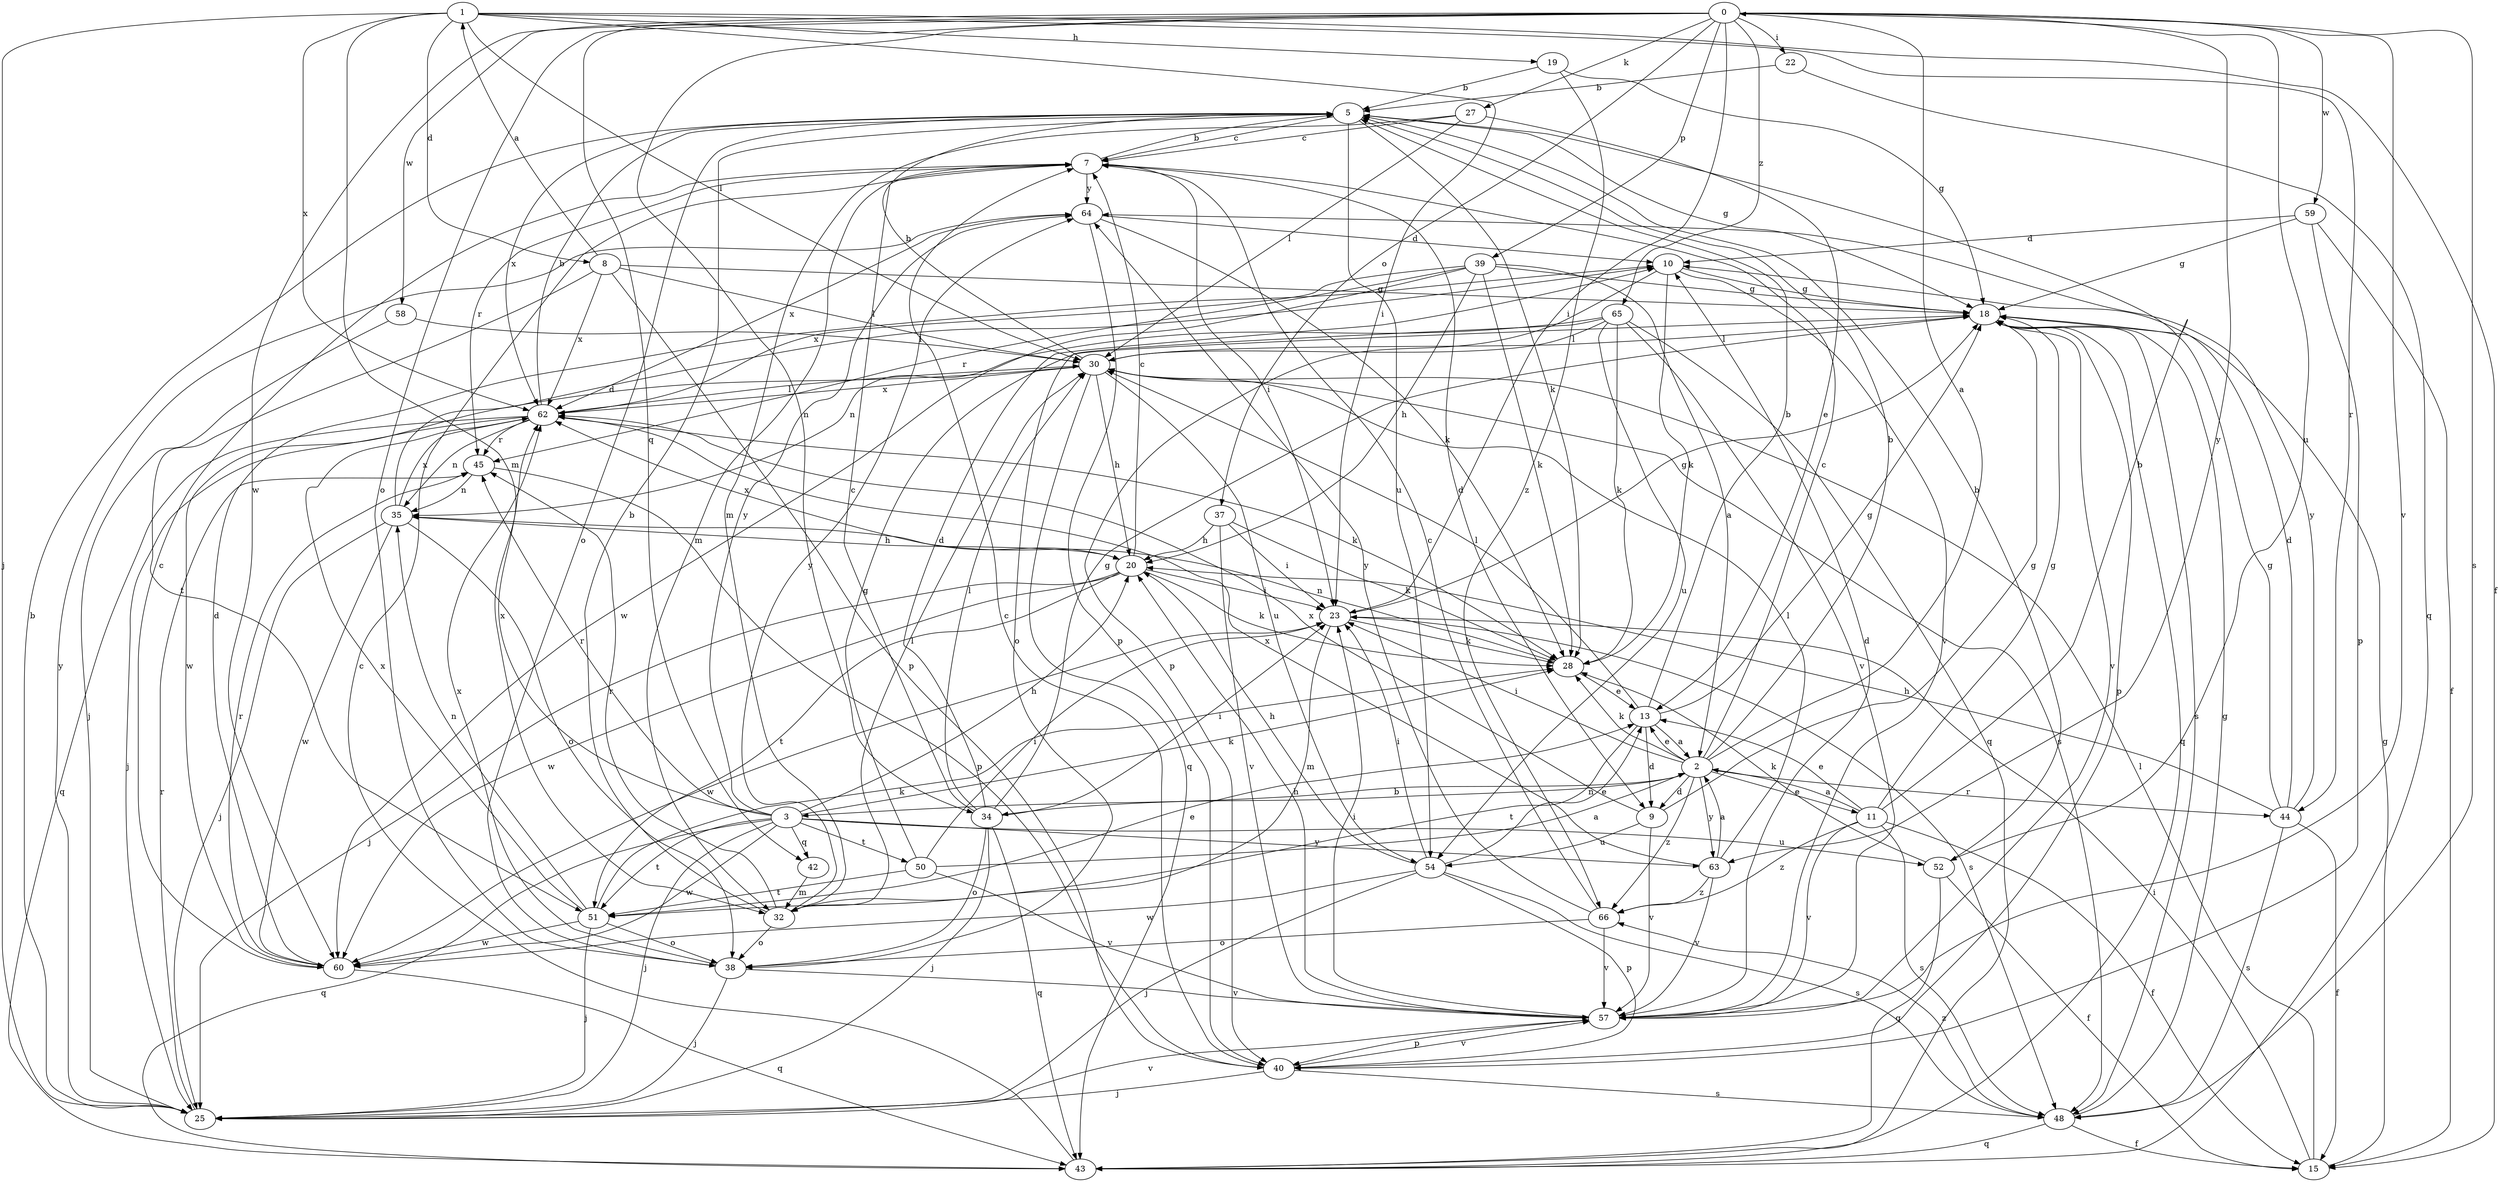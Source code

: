 strict digraph  {
0;
1;
2;
3;
5;
7;
8;
9;
10;
11;
13;
15;
18;
19;
20;
22;
23;
25;
27;
28;
30;
32;
34;
35;
37;
38;
39;
40;
42;
43;
44;
45;
48;
50;
51;
52;
54;
57;
58;
59;
60;
62;
63;
64;
65;
66;
0 -> 22  [label=i];
0 -> 23  [label=i];
0 -> 27  [label=k];
0 -> 34  [label=n];
0 -> 37  [label=o];
0 -> 38  [label=o];
0 -> 39  [label=p];
0 -> 42  [label=q];
0 -> 48  [label=s];
0 -> 52  [label=u];
0 -> 57  [label=v];
0 -> 58  [label=w];
0 -> 59  [label=w];
0 -> 60  [label=w];
0 -> 63  [label=y];
0 -> 65  [label=z];
1 -> 8  [label=d];
1 -> 15  [label=f];
1 -> 19  [label=h];
1 -> 23  [label=i];
1 -> 25  [label=j];
1 -> 30  [label=l];
1 -> 32  [label=m];
1 -> 44  [label=r];
1 -> 62  [label=x];
2 -> 0  [label=a];
2 -> 3  [label=b];
2 -> 5  [label=b];
2 -> 7  [label=c];
2 -> 9  [label=d];
2 -> 11  [label=e];
2 -> 13  [label=e];
2 -> 23  [label=i];
2 -> 28  [label=k];
2 -> 34  [label=n];
2 -> 44  [label=r];
2 -> 63  [label=y];
2 -> 66  [label=z];
3 -> 20  [label=h];
3 -> 25  [label=j];
3 -> 28  [label=k];
3 -> 42  [label=q];
3 -> 43  [label=q];
3 -> 45  [label=r];
3 -> 50  [label=t];
3 -> 51  [label=t];
3 -> 52  [label=u];
3 -> 60  [label=w];
3 -> 62  [label=x];
3 -> 63  [label=y];
3 -> 64  [label=y];
5 -> 7  [label=c];
5 -> 18  [label=g];
5 -> 28  [label=k];
5 -> 38  [label=o];
5 -> 54  [label=u];
5 -> 62  [label=x];
7 -> 5  [label=b];
7 -> 9  [label=d];
7 -> 23  [label=i];
7 -> 32  [label=m];
7 -> 45  [label=r];
7 -> 64  [label=y];
8 -> 1  [label=a];
8 -> 18  [label=g];
8 -> 30  [label=l];
8 -> 40  [label=p];
8 -> 51  [label=t];
8 -> 62  [label=x];
9 -> 18  [label=g];
9 -> 54  [label=u];
9 -> 57  [label=v];
9 -> 62  [label=x];
10 -> 18  [label=g];
10 -> 28  [label=k];
10 -> 40  [label=p];
10 -> 57  [label=v];
11 -> 2  [label=a];
11 -> 5  [label=b];
11 -> 13  [label=e];
11 -> 15  [label=f];
11 -> 18  [label=g];
11 -> 48  [label=s];
11 -> 57  [label=v];
11 -> 66  [label=z];
13 -> 2  [label=a];
13 -> 5  [label=b];
13 -> 9  [label=d];
13 -> 18  [label=g];
13 -> 30  [label=l];
13 -> 51  [label=t];
15 -> 18  [label=g];
15 -> 23  [label=i];
15 -> 30  [label=l];
18 -> 30  [label=l];
18 -> 40  [label=p];
18 -> 43  [label=q];
18 -> 48  [label=s];
18 -> 57  [label=v];
19 -> 5  [label=b];
19 -> 18  [label=g];
19 -> 66  [label=z];
20 -> 7  [label=c];
20 -> 23  [label=i];
20 -> 25  [label=j];
20 -> 28  [label=k];
20 -> 51  [label=t];
20 -> 60  [label=w];
20 -> 62  [label=x];
22 -> 5  [label=b];
22 -> 43  [label=q];
23 -> 18  [label=g];
23 -> 28  [label=k];
23 -> 32  [label=m];
23 -> 48  [label=s];
23 -> 60  [label=w];
25 -> 5  [label=b];
25 -> 45  [label=r];
25 -> 57  [label=v];
25 -> 64  [label=y];
27 -> 7  [label=c];
27 -> 13  [label=e];
27 -> 30  [label=l];
27 -> 32  [label=m];
28 -> 13  [label=e];
28 -> 35  [label=n];
30 -> 5  [label=b];
30 -> 20  [label=h];
30 -> 43  [label=q];
30 -> 48  [label=s];
30 -> 54  [label=u];
30 -> 60  [label=w];
30 -> 62  [label=x];
32 -> 5  [label=b];
32 -> 30  [label=l];
32 -> 38  [label=o];
32 -> 45  [label=r];
32 -> 64  [label=y];
34 -> 7  [label=c];
34 -> 10  [label=d];
34 -> 18  [label=g];
34 -> 23  [label=i];
34 -> 25  [label=j];
34 -> 30  [label=l];
34 -> 38  [label=o];
34 -> 43  [label=q];
35 -> 10  [label=d];
35 -> 20  [label=h];
35 -> 25  [label=j];
35 -> 38  [label=o];
35 -> 60  [label=w];
35 -> 62  [label=x];
37 -> 20  [label=h];
37 -> 23  [label=i];
37 -> 28  [label=k];
37 -> 57  [label=v];
38 -> 25  [label=j];
38 -> 57  [label=v];
38 -> 62  [label=x];
39 -> 2  [label=a];
39 -> 18  [label=g];
39 -> 20  [label=h];
39 -> 28  [label=k];
39 -> 45  [label=r];
39 -> 60  [label=w];
39 -> 62  [label=x];
40 -> 7  [label=c];
40 -> 25  [label=j];
40 -> 48  [label=s];
40 -> 57  [label=v];
42 -> 32  [label=m];
43 -> 7  [label=c];
44 -> 10  [label=d];
44 -> 15  [label=f];
44 -> 18  [label=g];
44 -> 20  [label=h];
44 -> 48  [label=s];
44 -> 64  [label=y];
45 -> 35  [label=n];
45 -> 40  [label=p];
48 -> 15  [label=f];
48 -> 18  [label=g];
48 -> 43  [label=q];
48 -> 66  [label=z];
50 -> 2  [label=a];
50 -> 18  [label=g];
50 -> 23  [label=i];
50 -> 51  [label=t];
50 -> 57  [label=v];
51 -> 13  [label=e];
51 -> 25  [label=j];
51 -> 28  [label=k];
51 -> 35  [label=n];
51 -> 38  [label=o];
51 -> 60  [label=w];
51 -> 62  [label=x];
52 -> 5  [label=b];
52 -> 15  [label=f];
52 -> 28  [label=k];
52 -> 43  [label=q];
54 -> 13  [label=e];
54 -> 20  [label=h];
54 -> 23  [label=i];
54 -> 25  [label=j];
54 -> 40  [label=p];
54 -> 48  [label=s];
54 -> 60  [label=w];
57 -> 10  [label=d];
57 -> 20  [label=h];
57 -> 23  [label=i];
57 -> 40  [label=p];
58 -> 25  [label=j];
58 -> 30  [label=l];
59 -> 10  [label=d];
59 -> 15  [label=f];
59 -> 18  [label=g];
59 -> 40  [label=p];
60 -> 7  [label=c];
60 -> 10  [label=d];
60 -> 43  [label=q];
60 -> 45  [label=r];
62 -> 5  [label=b];
62 -> 25  [label=j];
62 -> 28  [label=k];
62 -> 30  [label=l];
62 -> 35  [label=n];
62 -> 43  [label=q];
62 -> 45  [label=r];
63 -> 2  [label=a];
63 -> 30  [label=l];
63 -> 57  [label=v];
63 -> 62  [label=x];
63 -> 66  [label=z];
64 -> 10  [label=d];
64 -> 28  [label=k];
64 -> 40  [label=p];
64 -> 62  [label=x];
65 -> 28  [label=k];
65 -> 30  [label=l];
65 -> 35  [label=n];
65 -> 38  [label=o];
65 -> 43  [label=q];
65 -> 54  [label=u];
65 -> 57  [label=v];
66 -> 7  [label=c];
66 -> 38  [label=o];
66 -> 57  [label=v];
66 -> 64  [label=y];
}
